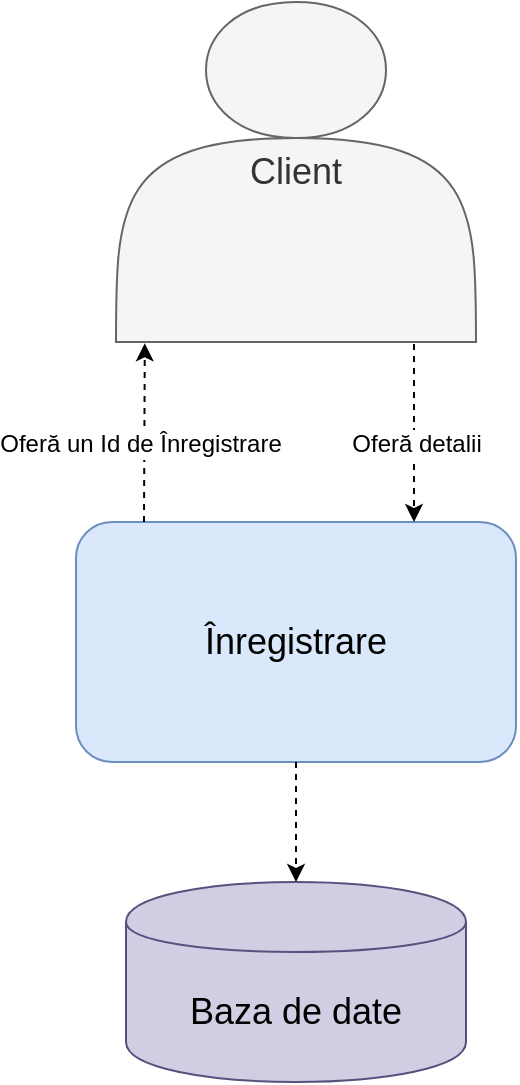 <mxfile version="10.6.3" type="device"><diagram id="BkZ7kh48dQR080cprVvO" name="Page-1"><mxGraphModel dx="697" dy="337" grid="1" gridSize="10" guides="1" tooltips="1" connect="1" arrows="1" fold="1" page="1" pageScale="1" pageWidth="850" pageHeight="1100" math="0" shadow="0"><root><mxCell id="0"/><mxCell id="1" parent="0"/><mxCell id="nNH2GuebfFVmamagZUyQ-1" value="&lt;span style=&quot;font-size: 18px&quot;&gt;Client&lt;/span&gt;" style="shape=actor;whiteSpace=wrap;html=1;fillColor=#f5f5f5;strokeColor=#666666;fontColor=#333333;" vertex="1" parent="1"><mxGeometry x="350" y="40" width="180" height="170" as="geometry"/></mxCell><mxCell id="nNH2GuebfFVmamagZUyQ-2" value="&lt;font style=&quot;font-size: 18px&quot;&gt;Înregistrare&lt;br&gt;&lt;/font&gt;" style="rounded=1;whiteSpace=wrap;html=1;fillColor=#dae8fc;strokeColor=#6c8ebf;" vertex="1" parent="1"><mxGeometry x="330" y="300" width="220" height="120" as="geometry"/></mxCell><mxCell id="nNH2GuebfFVmamagZUyQ-3" value="" style="endArrow=classic;html=1;entryX=0.08;entryY=1.004;entryDx=0;entryDy=0;entryPerimeter=0;dashed=1;" edge="1" parent="1" target="nNH2GuebfFVmamagZUyQ-1"><mxGeometry width="50" height="50" relative="1" as="geometry"><mxPoint x="364" y="300" as="sourcePoint"/><mxPoint x="320" y="270" as="targetPoint"/></mxGeometry></mxCell><mxCell id="nNH2GuebfFVmamagZUyQ-4" value="Oferă un Id de Înregistrare" style="text;html=1;resizable=0;points=[];align=center;verticalAlign=middle;labelBackgroundColor=#ffffff;" vertex="1" connectable="0" parent="nNH2GuebfFVmamagZUyQ-3"><mxGeometry x="-0.528" y="2" relative="1" as="geometry"><mxPoint y="-18" as="offset"/></mxGeometry></mxCell><mxCell id="nNH2GuebfFVmamagZUyQ-7" value="" style="endArrow=classic;html=1;dashed=1;" edge="1" parent="1"><mxGeometry width="50" height="50" relative="1" as="geometry"><mxPoint x="499" y="211" as="sourcePoint"/><mxPoint x="499" y="300" as="targetPoint"/></mxGeometry></mxCell><mxCell id="nNH2GuebfFVmamagZUyQ-8" value="Oferă detalii" style="text;html=1;resizable=0;points=[];align=center;verticalAlign=middle;labelBackgroundColor=#ffffff;" vertex="1" connectable="0" parent="nNH2GuebfFVmamagZUyQ-7"><mxGeometry x="0.128" y="1" relative="1" as="geometry"><mxPoint as="offset"/></mxGeometry></mxCell><mxCell id="nNH2GuebfFVmamagZUyQ-9" value="&lt;span style=&quot;font-size: 18px&quot;&gt;Baza de date&lt;br&gt;&lt;/span&gt;" style="shape=cylinder;whiteSpace=wrap;html=1;boundedLbl=1;backgroundOutline=1;fillColor=#d0cee2;strokeColor=#56517e;" vertex="1" parent="1"><mxGeometry x="355" y="480" width="170" height="100" as="geometry"/></mxCell><mxCell id="nNH2GuebfFVmamagZUyQ-10" value="" style="endArrow=classic;html=1;dashed=1;exitX=0.5;exitY=1;exitDx=0;exitDy=0;" edge="1" parent="1" source="nNH2GuebfFVmamagZUyQ-2" target="nNH2GuebfFVmamagZUyQ-9"><mxGeometry width="50" height="50" relative="1" as="geometry"><mxPoint x="700" y="450" as="sourcePoint"/><mxPoint x="550" y="490" as="targetPoint"/></mxGeometry></mxCell></root></mxGraphModel></diagram></mxfile>